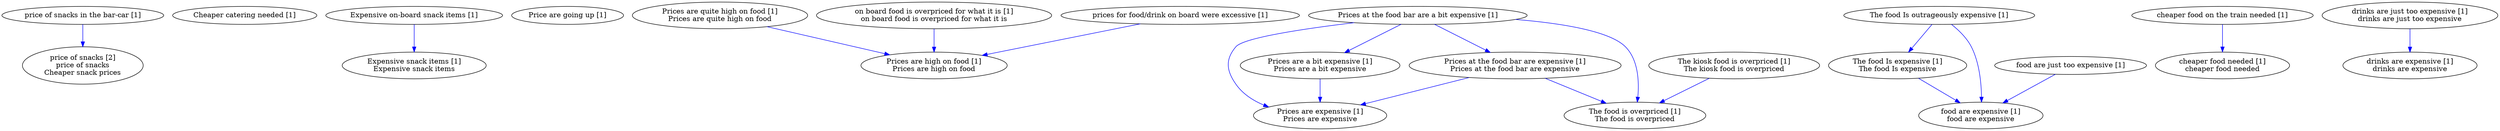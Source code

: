 digraph collapsedGraph {
"price of snacks [2]\nprice of snacks\nCheaper snack prices""Cheaper catering needed [1]""Expensive on-board snack items [1]""Expensive snack items [1]\nExpensive snack items""Price are going up [1]""Prices are quite high on food [1]\nPrices are quite high on food""Prices are high on food [1]\nPrices are high on food""Prices at the food bar are a bit expensive [1]""Prices at the food bar are expensive [1]\nPrices at the food bar are expensive""Prices are expensive [1]\nPrices are expensive""Prices are a bit expensive [1]\nPrices are a bit expensive""The food Is outrageously expensive [1]""The food Is expensive [1]\nThe food Is expensive""The kiosk food is overpriced [1]\nThe kiosk food is overpriced""The food is overpriced [1]\nThe food is overpriced""cheaper food on the train needed [1]""cheaper food needed [1]\ncheaper food needed""drinks are just too expensive [1]\ndrinks are just too expensive""drinks are expensive [1]\ndrinks are expensive""food are just too expensive [1]""food are expensive [1]\nfood are expensive""on board food is overpriced for what it is [1]\non board food is overpriced for what it is""price of snacks in the bar-car [1]""prices for food/drink on board were excessive [1]""Prices at the food bar are a bit expensive [1]" -> "The food is overpriced [1]\nThe food is overpriced" [color=blue]
"on board food is overpriced for what it is [1]\non board food is overpriced for what it is" -> "Prices are high on food [1]\nPrices are high on food" [color=blue]
"Prices at the food bar are expensive [1]\nPrices at the food bar are expensive" -> "The food is overpriced [1]\nThe food is overpriced" [color=blue]
"price of snacks in the bar-car [1]" -> "price of snacks [2]\nprice of snacks\nCheaper snack prices" [color=blue]
"The food Is expensive [1]\nThe food Is expensive" -> "food are expensive [1]\nfood are expensive" [color=blue]
"The food Is outrageously expensive [1]" -> "food are expensive [1]\nfood are expensive" [color=blue]
"prices for food/drink on board were excessive [1]" -> "Prices are high on food [1]\nPrices are high on food" [color=blue]
"Expensive on-board snack items [1]" -> "Expensive snack items [1]\nExpensive snack items" [color=blue]
"Prices are quite high on food [1]\nPrices are quite high on food" -> "Prices are high on food [1]\nPrices are high on food" [color=blue]
"Prices at the food bar are a bit expensive [1]" -> "Prices at the food bar are expensive [1]\nPrices at the food bar are expensive" [color=blue]
"Prices at the food bar are expensive [1]\nPrices at the food bar are expensive" -> "Prices are expensive [1]\nPrices are expensive" [color=blue]
"Prices at the food bar are a bit expensive [1]" -> "Prices are a bit expensive [1]\nPrices are a bit expensive" [color=blue]
"Prices are a bit expensive [1]\nPrices are a bit expensive" -> "Prices are expensive [1]\nPrices are expensive" [color=blue]
"Prices at the food bar are a bit expensive [1]" -> "Prices are expensive [1]\nPrices are expensive" [color=blue]
"The food Is outrageously expensive [1]" -> "The food Is expensive [1]\nThe food Is expensive" [color=blue]
"The kiosk food is overpriced [1]\nThe kiosk food is overpriced" -> "The food is overpriced [1]\nThe food is overpriced" [color=blue]
"cheaper food on the train needed [1]" -> "cheaper food needed [1]\ncheaper food needed" [color=blue]
"drinks are just too expensive [1]\ndrinks are just too expensive" -> "drinks are expensive [1]\ndrinks are expensive" [color=blue]
"food are just too expensive [1]" -> "food are expensive [1]\nfood are expensive" [color=blue]
}